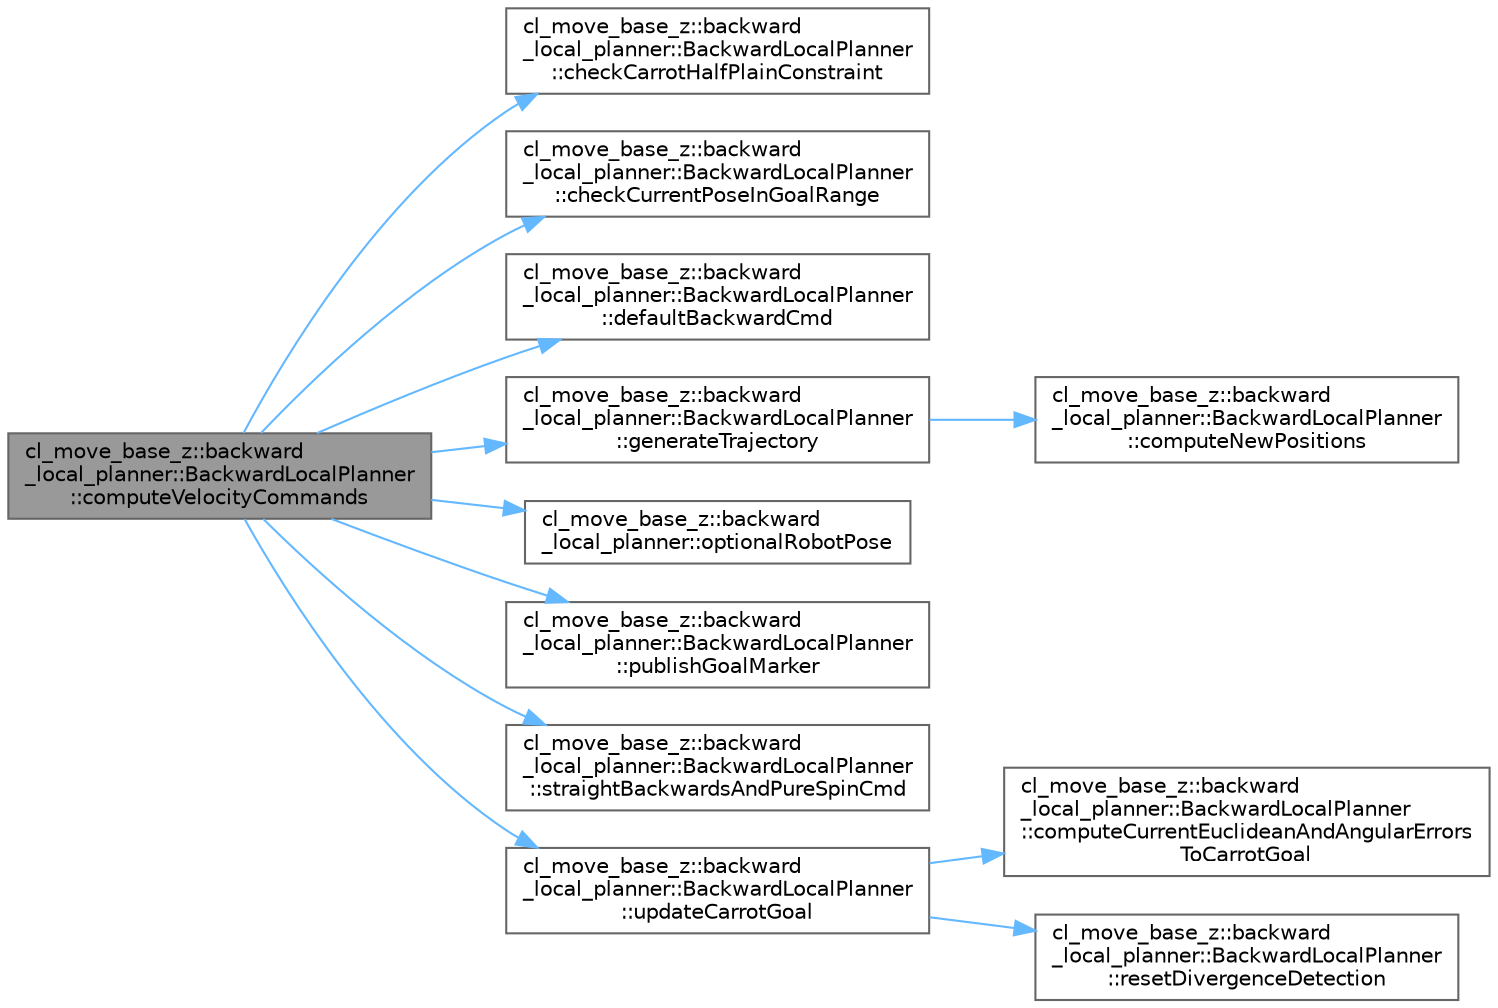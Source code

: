 digraph "cl_move_base_z::backward_local_planner::BackwardLocalPlanner::computeVelocityCommands"
{
 // LATEX_PDF_SIZE
  bgcolor="transparent";
  edge [fontname=Helvetica,fontsize=10,labelfontname=Helvetica,labelfontsize=10];
  node [fontname=Helvetica,fontsize=10,shape=box,height=0.2,width=0.4];
  rankdir="LR";
  Node1 [label="cl_move_base_z::backward\l_local_planner::BackwardLocalPlanner\l::computeVelocityCommands",height=0.2,width=0.4,color="gray40", fillcolor="grey60", style="filled", fontcolor="black",tooltip="Given the current position, orientation, and velocity of the robot: compute velocity commands to send..."];
  Node1 -> Node2 [color="steelblue1",style="solid"];
  Node2 [label="cl_move_base_z::backward\l_local_planner::BackwardLocalPlanner\l::checkCarrotHalfPlainConstraint",height=0.2,width=0.4,color="grey40", fillcolor="white", style="filled",URL="$classcl__move__base__z_1_1backward__local__planner_1_1BackwardLocalPlanner.html#a22938e354a4ec489101295ed7f2539f6",tooltip=" "];
  Node1 -> Node3 [color="steelblue1",style="solid"];
  Node3 [label="cl_move_base_z::backward\l_local_planner::BackwardLocalPlanner\l::checkCurrentPoseInGoalRange",height=0.2,width=0.4,color="grey40", fillcolor="white", style="filled",URL="$classcl__move__base__z_1_1backward__local__planner_1_1BackwardLocalPlanner.html#a8b84e3961a79317a9c978ec054e4a112",tooltip=" "];
  Node1 -> Node4 [color="steelblue1",style="solid"];
  Node4 [label="cl_move_base_z::backward\l_local_planner::BackwardLocalPlanner\l::defaultBackwardCmd",height=0.2,width=0.4,color="grey40", fillcolor="white", style="filled",URL="$classcl__move__base__z_1_1backward__local__planner_1_1BackwardLocalPlanner.html#a1ebd69a028a22e3573e98f89d593f97d",tooltip=" "];
  Node1 -> Node5 [color="steelblue1",style="solid"];
  Node5 [label="cl_move_base_z::backward\l_local_planner::BackwardLocalPlanner\l::generateTrajectory",height=0.2,width=0.4,color="grey40", fillcolor="white", style="filled",URL="$classcl__move__base__z_1_1backward__local__planner_1_1BackwardLocalPlanner.html#a9e8921ca8ce379ca8ba321f82ca23cdc",tooltip=" "];
  Node5 -> Node6 [color="steelblue1",style="solid"];
  Node6 [label="cl_move_base_z::backward\l_local_planner::BackwardLocalPlanner\l::computeNewPositions",height=0.2,width=0.4,color="grey40", fillcolor="white", style="filled",URL="$classcl__move__base__z_1_1backward__local__planner_1_1BackwardLocalPlanner.html#a0fe2ebd23fd79e8b574127e819ef0e14",tooltip=" "];
  Node1 -> Node7 [color="steelblue1",style="solid"];
  Node7 [label="cl_move_base_z::backward\l_local_planner::optionalRobotPose",height=0.2,width=0.4,color="grey40", fillcolor="white", style="filled",URL="$namespacecl__move__base__z_1_1backward__local__planner.html#a59f03ead7377eb9c22b83f84f0215127",tooltip=" "];
  Node1 -> Node8 [color="steelblue1",style="solid"];
  Node8 [label="cl_move_base_z::backward\l_local_planner::BackwardLocalPlanner\l::publishGoalMarker",height=0.2,width=0.4,color="grey40", fillcolor="white", style="filled",URL="$classcl__move__base__z_1_1backward__local__planner_1_1BackwardLocalPlanner.html#a70eaeb6cf31fd3378d9fbf9bcb975995",tooltip=" "];
  Node1 -> Node9 [color="steelblue1",style="solid"];
  Node9 [label="cl_move_base_z::backward\l_local_planner::BackwardLocalPlanner\l::straightBackwardsAndPureSpinCmd",height=0.2,width=0.4,color="grey40", fillcolor="white", style="filled",URL="$classcl__move__base__z_1_1backward__local__planner_1_1BackwardLocalPlanner.html#a6069866b4a3150883de3212d8e43e8f8",tooltip=" "];
  Node1 -> Node10 [color="steelblue1",style="solid"];
  Node10 [label="cl_move_base_z::backward\l_local_planner::BackwardLocalPlanner\l::updateCarrotGoal",height=0.2,width=0.4,color="grey40", fillcolor="white", style="filled",URL="$classcl__move__base__z_1_1backward__local__planner_1_1BackwardLocalPlanner.html#a16e79a1b4c0f18879f6f0a8ba67103fd",tooltip=" "];
  Node10 -> Node11 [color="steelblue1",style="solid"];
  Node11 [label="cl_move_base_z::backward\l_local_planner::BackwardLocalPlanner\l::computeCurrentEuclideanAndAngularErrors\lToCarrotGoal",height=0.2,width=0.4,color="grey40", fillcolor="white", style="filled",URL="$classcl__move__base__z_1_1backward__local__planner_1_1BackwardLocalPlanner.html#ad39ba029c760fc63ea286c74b5b9b795",tooltip=" "];
  Node10 -> Node12 [color="steelblue1",style="solid"];
  Node12 [label="cl_move_base_z::backward\l_local_planner::BackwardLocalPlanner\l::resetDivergenceDetection",height=0.2,width=0.4,color="grey40", fillcolor="white", style="filled",URL="$classcl__move__base__z_1_1backward__local__planner_1_1BackwardLocalPlanner.html#a35832ebefc43e5977e1222389244c8d3",tooltip=" "];
}
